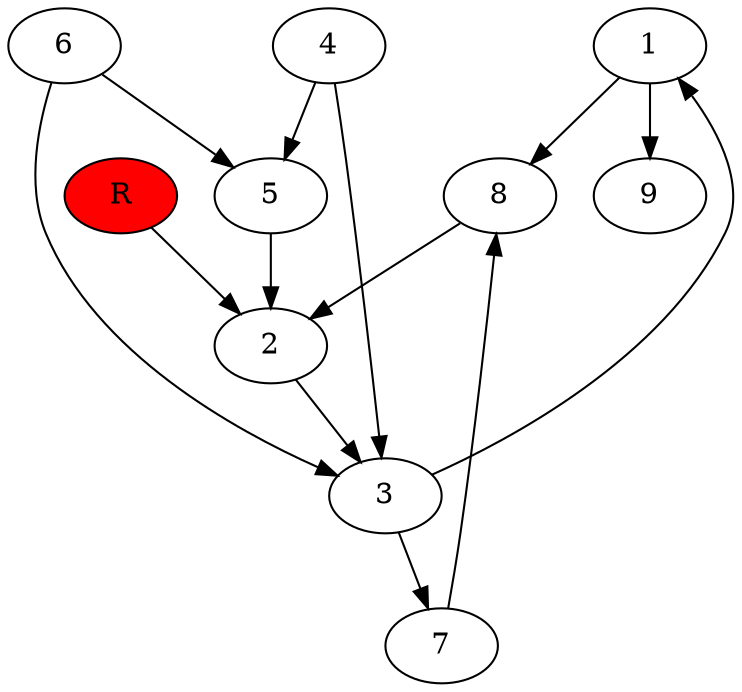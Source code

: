 digraph prb41749 {
	1
	2
	3
	4
	5
	6
	7
	8
	R [fillcolor="#ff0000" style=filled]
	1 -> 8
	1 -> 9
	2 -> 3
	3 -> 1
	3 -> 7
	4 -> 3
	4 -> 5
	5 -> 2
	6 -> 3
	6 -> 5
	7 -> 8
	8 -> 2
	R -> 2
}
